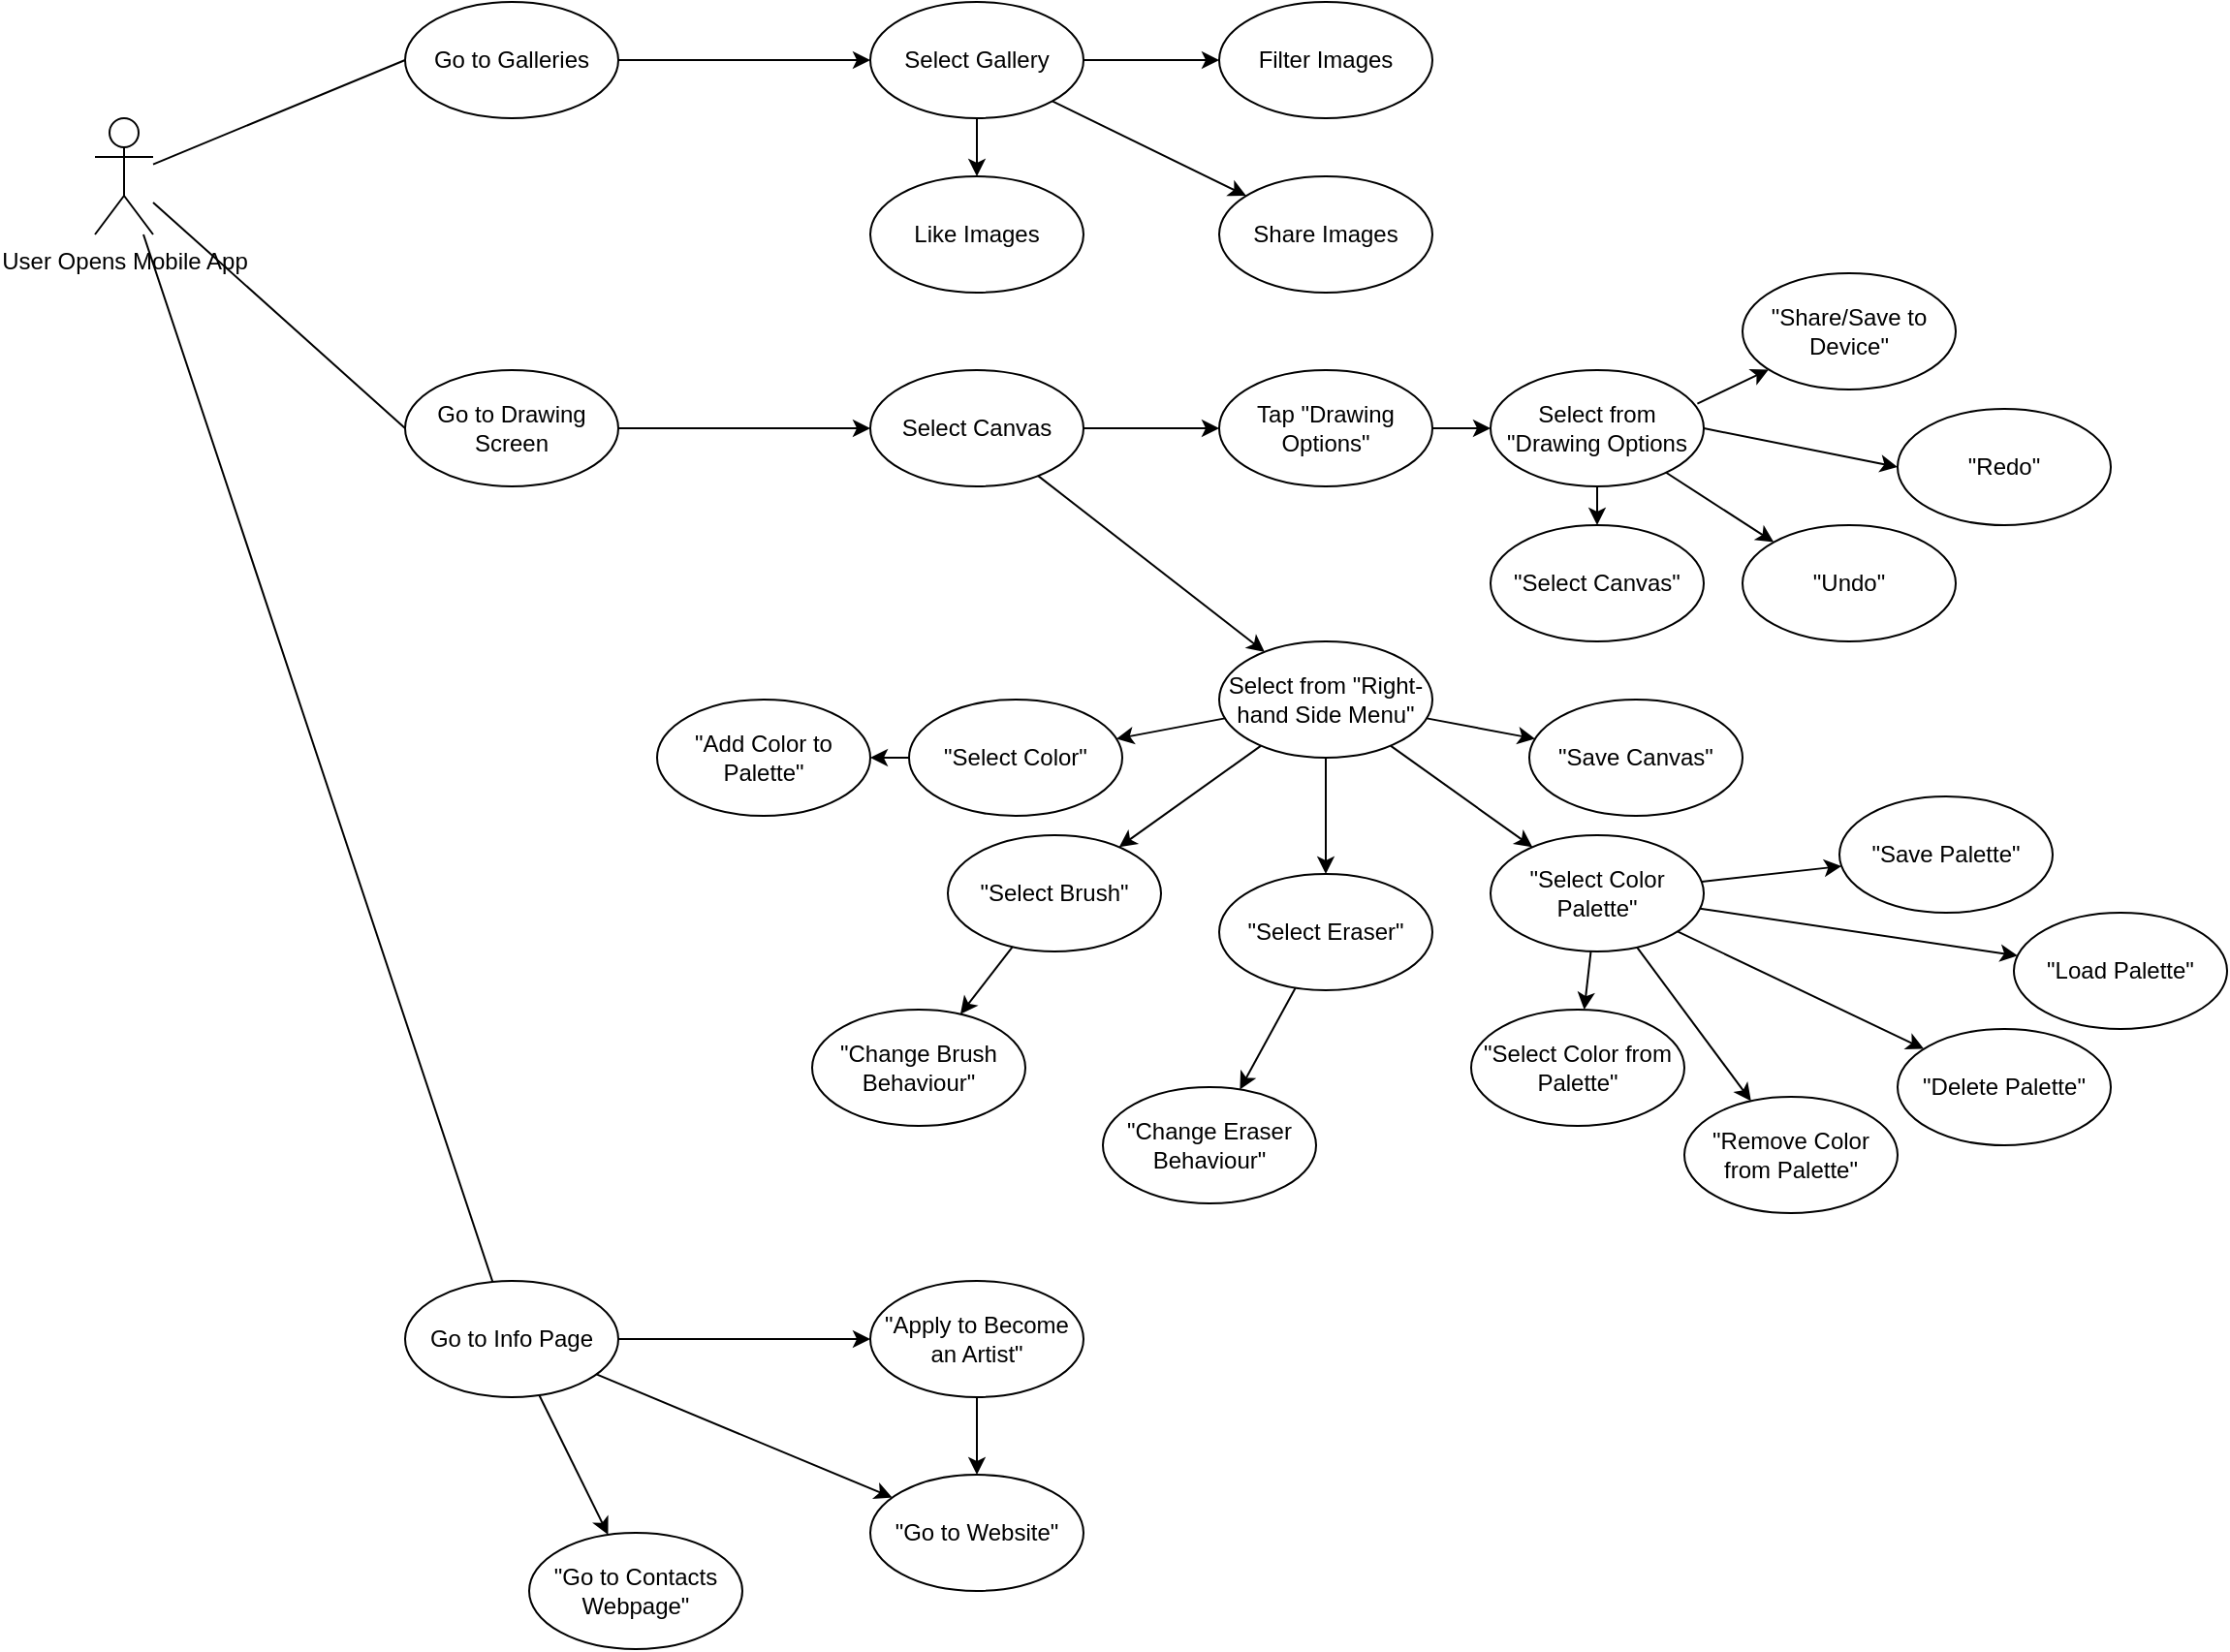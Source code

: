 <mxfile version="13.0.9" type="device"><diagram id="txl30slOBA3MLlbNXTB4" name="Page-1"><mxGraphModel dx="1790" dy="870" grid="1" gridSize="10" guides="1" tooltips="1" connect="1" arrows="1" fold="1" page="1" pageScale="1" pageWidth="827" pageHeight="1169" math="0" shadow="0"><root><mxCell id="0"/><mxCell id="1" parent="0"/><mxCell id="zg-OP3MwCopLcI96b1SN-1" value="User Opens Mobile App" style="shape=umlActor;verticalLabelPosition=bottom;labelBackgroundColor=#ffffff;verticalAlign=top;html=1;outlineConnect=0;" parent="1" vertex="1"><mxGeometry x="80" y="80" width="30" height="60" as="geometry"/></mxCell><mxCell id="zg-OP3MwCopLcI96b1SN-14" value="Go to Galleries" style="ellipse;whiteSpace=wrap;html=1;" parent="1" vertex="1"><mxGeometry x="240" y="20" width="110" height="60" as="geometry"/></mxCell><mxCell id="zg-OP3MwCopLcI96b1SN-28" value="" style="endArrow=none;html=1;entryX=0;entryY=0.5;entryDx=0;entryDy=0;" parent="1" source="zg-OP3MwCopLcI96b1SN-1" target="zg-OP3MwCopLcI96b1SN-14" edge="1"><mxGeometry width="50" height="50" relative="1" as="geometry"><mxPoint x="120" y="140" as="sourcePoint"/><mxPoint x="170" y="90" as="targetPoint"/></mxGeometry></mxCell><mxCell id="OHez4P4Bd9LLeIwilATM-2" value="Select Gallery" style="ellipse;whiteSpace=wrap;html=1;" vertex="1" parent="1"><mxGeometry x="480" y="20" width="110" height="60" as="geometry"/></mxCell><mxCell id="OHez4P4Bd9LLeIwilATM-3" value="Filter Images" style="ellipse;whiteSpace=wrap;html=1;" vertex="1" parent="1"><mxGeometry x="660" y="20" width="110" height="60" as="geometry"/></mxCell><mxCell id="OHez4P4Bd9LLeIwilATM-4" value="Share Images" style="ellipse;whiteSpace=wrap;html=1;" vertex="1" parent="1"><mxGeometry x="660" y="110" width="110" height="60" as="geometry"/></mxCell><mxCell id="OHez4P4Bd9LLeIwilATM-5" value="Like Images" style="ellipse;whiteSpace=wrap;html=1;" vertex="1" parent="1"><mxGeometry x="480" y="110" width="110" height="60" as="geometry"/></mxCell><mxCell id="OHez4P4Bd9LLeIwilATM-6" value="" style="endArrow=classic;html=1;entryX=0;entryY=0.5;entryDx=0;entryDy=0;" edge="1" parent="1" source="zg-OP3MwCopLcI96b1SN-14" target="OHez4P4Bd9LLeIwilATM-2"><mxGeometry width="50" height="50" relative="1" as="geometry"><mxPoint x="490" y="100" as="sourcePoint"/><mxPoint x="470" y="50" as="targetPoint"/></mxGeometry></mxCell><mxCell id="OHez4P4Bd9LLeIwilATM-7" value="" style="endArrow=classic;html=1;exitX=0.5;exitY=1;exitDx=0;exitDy=0;entryX=0.5;entryY=0;entryDx=0;entryDy=0;" edge="1" parent="1" source="OHez4P4Bd9LLeIwilATM-2" target="OHez4P4Bd9LLeIwilATM-5"><mxGeometry width="50" height="50" relative="1" as="geometry"><mxPoint x="500.0" y="60" as="sourcePoint"/><mxPoint x="530.0" y="60" as="targetPoint"/></mxGeometry></mxCell><mxCell id="OHez4P4Bd9LLeIwilATM-8" value="" style="endArrow=classic;html=1;entryX=0;entryY=0.5;entryDx=0;entryDy=0;exitX=1;exitY=0.5;exitDx=0;exitDy=0;" edge="1" parent="1" source="OHez4P4Bd9LLeIwilATM-2" target="OHez4P4Bd9LLeIwilATM-3"><mxGeometry width="50" height="50" relative="1" as="geometry"><mxPoint x="510.0" y="70" as="sourcePoint"/><mxPoint x="540.0" y="70" as="targetPoint"/></mxGeometry></mxCell><mxCell id="OHez4P4Bd9LLeIwilATM-9" value="" style="endArrow=classic;html=1;exitX=1;exitY=1;exitDx=0;exitDy=0;" edge="1" parent="1" source="OHez4P4Bd9LLeIwilATM-2" target="OHez4P4Bd9LLeIwilATM-4"><mxGeometry width="50" height="50" relative="1" as="geometry"><mxPoint x="640.0" y="60" as="sourcePoint"/><mxPoint x="670.0" y="60" as="targetPoint"/></mxGeometry></mxCell><mxCell id="OHez4P4Bd9LLeIwilATM-11" value="Go to Drawing Screen" style="ellipse;whiteSpace=wrap;html=1;" vertex="1" parent="1"><mxGeometry x="240" y="210" width="110" height="60" as="geometry"/></mxCell><mxCell id="OHez4P4Bd9LLeIwilATM-12" value="" style="endArrow=none;html=1;entryX=0;entryY=0.5;entryDx=0;entryDy=0;" edge="1" parent="1" source="zg-OP3MwCopLcI96b1SN-1" target="OHez4P4Bd9LLeIwilATM-11"><mxGeometry width="50" height="50" relative="1" as="geometry"><mxPoint x="120" y="116" as="sourcePoint"/><mxPoint x="330" y="60" as="targetPoint"/></mxGeometry></mxCell><mxCell id="OHez4P4Bd9LLeIwilATM-13" value="Select Canvas" style="ellipse;whiteSpace=wrap;html=1;" vertex="1" parent="1"><mxGeometry x="480" y="210" width="110" height="60" as="geometry"/></mxCell><mxCell id="OHez4P4Bd9LLeIwilATM-14" value="" style="endArrow=classic;html=1;exitX=1;exitY=0.5;exitDx=0;exitDy=0;entryX=0;entryY=0.5;entryDx=0;entryDy=0;" edge="1" parent="1" source="OHez4P4Bd9LLeIwilATM-11" target="OHez4P4Bd9LLeIwilATM-13"><mxGeometry width="50" height="50" relative="1" as="geometry"><mxPoint x="430.0" y="239.71" as="sourcePoint"/><mxPoint x="480" y="240" as="targetPoint"/></mxGeometry></mxCell><mxCell id="OHez4P4Bd9LLeIwilATM-17" value="" style="endArrow=classic;html=1;exitX=1;exitY=0.5;exitDx=0;exitDy=0;entryX=0;entryY=0.5;entryDx=0;entryDy=0;" edge="1" parent="1" source="OHez4P4Bd9LLeIwilATM-13" target="OHez4P4Bd9LLeIwilATM-21"><mxGeometry width="50" height="50" relative="1" as="geometry"><mxPoint x="590.0" y="239.71" as="sourcePoint"/><mxPoint x="630.0" y="240" as="targetPoint"/></mxGeometry></mxCell><mxCell id="OHez4P4Bd9LLeIwilATM-21" value="Tap &quot;Drawing Options&quot;" style="ellipse;whiteSpace=wrap;html=1;" vertex="1" parent="1"><mxGeometry x="660" y="210" width="110" height="60" as="geometry"/></mxCell><mxCell id="OHez4P4Bd9LLeIwilATM-22" value="Select from &quot;Drawing Options" style="ellipse;whiteSpace=wrap;html=1;" vertex="1" parent="1"><mxGeometry x="800" y="210" width="110" height="60" as="geometry"/></mxCell><mxCell id="OHez4P4Bd9LLeIwilATM-23" value="" style="endArrow=classic;html=1;exitX=1;exitY=0.5;exitDx=0;exitDy=0;entryX=0;entryY=0.5;entryDx=0;entryDy=0;" edge="1" parent="1" source="OHez4P4Bd9LLeIwilATM-21" target="OHez4P4Bd9LLeIwilATM-22"><mxGeometry width="50" height="50" relative="1" as="geometry"><mxPoint x="600.0" y="250.0" as="sourcePoint"/><mxPoint x="670.0" y="250.0" as="targetPoint"/></mxGeometry></mxCell><mxCell id="OHez4P4Bd9LLeIwilATM-24" value="&quot;Select Canvas&quot;" style="ellipse;whiteSpace=wrap;html=1;" vertex="1" parent="1"><mxGeometry x="800" y="290" width="110" height="60" as="geometry"/></mxCell><mxCell id="OHez4P4Bd9LLeIwilATM-25" value="&quot;Redo&quot;" style="ellipse;whiteSpace=wrap;html=1;" vertex="1" parent="1"><mxGeometry x="1010" y="230" width="110" height="60" as="geometry"/></mxCell><mxCell id="OHez4P4Bd9LLeIwilATM-26" value="&quot;Share/Save to Device&quot;" style="ellipse;whiteSpace=wrap;html=1;" vertex="1" parent="1"><mxGeometry x="930" y="160" width="110" height="60" as="geometry"/></mxCell><mxCell id="OHez4P4Bd9LLeIwilATM-27" value="&quot;Undo&quot;" style="ellipse;whiteSpace=wrap;html=1;" vertex="1" parent="1"><mxGeometry x="930" y="290" width="110" height="60" as="geometry"/></mxCell><mxCell id="OHez4P4Bd9LLeIwilATM-28" value="" style="endArrow=classic;html=1;exitX=0.97;exitY=0.288;exitDx=0;exitDy=0;exitPerimeter=0;" edge="1" parent="1" source="OHez4P4Bd9LLeIwilATM-22" target="OHez4P4Bd9LLeIwilATM-26"><mxGeometry width="50" height="50" relative="1" as="geometry"><mxPoint x="780.0" y="250.0" as="sourcePoint"/><mxPoint x="810.0" y="250.0" as="targetPoint"/></mxGeometry></mxCell><mxCell id="OHez4P4Bd9LLeIwilATM-29" value="" style="endArrow=classic;html=1;exitX=1;exitY=0.5;exitDx=0;exitDy=0;entryX=0;entryY=0.5;entryDx=0;entryDy=0;" edge="1" parent="1" source="OHez4P4Bd9LLeIwilATM-22" target="OHez4P4Bd9LLeIwilATM-25"><mxGeometry width="50" height="50" relative="1" as="geometry"><mxPoint x="916.7" y="237.28" as="sourcePoint"/><mxPoint x="953.631" y="219.769" as="targetPoint"/></mxGeometry></mxCell><mxCell id="OHez4P4Bd9LLeIwilATM-31" value="" style="endArrow=classic;html=1;entryX=0;entryY=0;entryDx=0;entryDy=0;" edge="1" parent="1" source="OHez4P4Bd9LLeIwilATM-22" target="OHez4P4Bd9LLeIwilATM-27"><mxGeometry width="50" height="50" relative="1" as="geometry"><mxPoint x="920.0" y="250.0" as="sourcePoint"/><mxPoint x="1020" y="270.0" as="targetPoint"/></mxGeometry></mxCell><mxCell id="OHez4P4Bd9LLeIwilATM-32" value="" style="endArrow=classic;html=1;exitX=0.5;exitY=1;exitDx=0;exitDy=0;entryX=0.5;entryY=0;entryDx=0;entryDy=0;" edge="1" parent="1" source="OHez4P4Bd9LLeIwilATM-22" target="OHez4P4Bd9LLeIwilATM-24"><mxGeometry width="50" height="50" relative="1" as="geometry"><mxPoint x="920.0" y="250.0" as="sourcePoint"/><mxPoint x="990.69" y="309.58" as="targetPoint"/></mxGeometry></mxCell><mxCell id="OHez4P4Bd9LLeIwilATM-33" value="Select from &quot;Right-hand Side Menu&quot;" style="ellipse;whiteSpace=wrap;html=1;" vertex="1" parent="1"><mxGeometry x="660" y="350" width="110" height="60" as="geometry"/></mxCell><mxCell id="OHez4P4Bd9LLeIwilATM-34" value="" style="endArrow=classic;html=1;" edge="1" parent="1" source="OHez4P4Bd9LLeIwilATM-13" target="OHez4P4Bd9LLeIwilATM-33"><mxGeometry width="50" height="50" relative="1" as="geometry"><mxPoint x="600.0" y="250.0" as="sourcePoint"/><mxPoint x="670.0" y="250.0" as="targetPoint"/></mxGeometry></mxCell><mxCell id="OHez4P4Bd9LLeIwilATM-35" value="&quot;Select Color&quot;" style="ellipse;whiteSpace=wrap;html=1;" vertex="1" parent="1"><mxGeometry x="500" y="380" width="110" height="60" as="geometry"/></mxCell><mxCell id="OHez4P4Bd9LLeIwilATM-36" value="&quot;Select Brush&quot;" style="ellipse;whiteSpace=wrap;html=1;" vertex="1" parent="1"><mxGeometry x="520" y="450" width="110" height="60" as="geometry"/></mxCell><mxCell id="OHez4P4Bd9LLeIwilATM-37" value="" style="endArrow=classic;html=1;" edge="1" parent="1" source="OHez4P4Bd9LLeIwilATM-33" target="OHez4P4Bd9LLeIwilATM-35"><mxGeometry width="50" height="50" relative="1" as="geometry"><mxPoint x="900.549" y="272.891" as="sourcePoint"/><mxPoint x="956.068" y="308.809" as="targetPoint"/></mxGeometry></mxCell><mxCell id="OHez4P4Bd9LLeIwilATM-38" value="&quot;Save Canvas&quot;" style="ellipse;whiteSpace=wrap;html=1;" vertex="1" parent="1"><mxGeometry x="820" y="380" width="110" height="60" as="geometry"/></mxCell><mxCell id="OHez4P4Bd9LLeIwilATM-39" value="&quot;Select Eraser&quot;" style="ellipse;whiteSpace=wrap;html=1;" vertex="1" parent="1"><mxGeometry x="660" y="470" width="110" height="60" as="geometry"/></mxCell><mxCell id="OHez4P4Bd9LLeIwilATM-40" value="&quot;Select Color Palette&quot;" style="ellipse;whiteSpace=wrap;html=1;" vertex="1" parent="1"><mxGeometry x="800" y="450" width="110" height="60" as="geometry"/></mxCell><mxCell id="OHez4P4Bd9LLeIwilATM-41" value="" style="endArrow=classic;html=1;" edge="1" parent="1" source="OHez4P4Bd9LLeIwilATM-33" target="OHez4P4Bd9LLeIwilATM-36"><mxGeometry width="50" height="50" relative="1" as="geometry"><mxPoint x="672.94" y="399.678" as="sourcePoint"/><mxPoint x="617.076" y="410.348" as="targetPoint"/></mxGeometry></mxCell><mxCell id="OHez4P4Bd9LLeIwilATM-42" value="" style="endArrow=classic;html=1;" edge="1" parent="1" source="OHez4P4Bd9LLeIwilATM-33" target="OHez4P4Bd9LLeIwilATM-39"><mxGeometry width="50" height="50" relative="1" as="geometry"><mxPoint x="682.94" y="409.678" as="sourcePoint"/><mxPoint x="615.542" y="465.051" as="targetPoint"/></mxGeometry></mxCell><mxCell id="OHez4P4Bd9LLeIwilATM-43" value="" style="endArrow=classic;html=1;" edge="1" parent="1" source="OHez4P4Bd9LLeIwilATM-33" target="OHez4P4Bd9LLeIwilATM-40"><mxGeometry width="50" height="50" relative="1" as="geometry"><mxPoint x="725.0" y="420.0" as="sourcePoint"/><mxPoint x="725.0" y="480" as="targetPoint"/></mxGeometry></mxCell><mxCell id="OHez4P4Bd9LLeIwilATM-44" value="" style="endArrow=classic;html=1;" edge="1" parent="1" source="OHez4P4Bd9LLeIwilATM-33" target="OHez4P4Bd9LLeIwilATM-38"><mxGeometry width="50" height="50" relative="1" as="geometry"><mxPoint x="758.38" y="413.843" as="sourcePoint"/><mxPoint x="831.62" y="466.157" as="targetPoint"/></mxGeometry></mxCell><mxCell id="OHez4P4Bd9LLeIwilATM-48" value="&quot;Add Color to Palette&quot;" style="ellipse;whiteSpace=wrap;html=1;" vertex="1" parent="1"><mxGeometry x="370" y="380" width="110" height="60" as="geometry"/></mxCell><mxCell id="OHez4P4Bd9LLeIwilATM-50" value="" style="endArrow=classic;html=1;" edge="1" parent="1" source="OHez4P4Bd9LLeIwilATM-35" target="OHez4P4Bd9LLeIwilATM-48"><mxGeometry width="50" height="50" relative="1" as="geometry"><mxPoint x="672.94" y="399.678" as="sourcePoint"/><mxPoint x="617.076" y="410.348" as="targetPoint"/></mxGeometry></mxCell><mxCell id="OHez4P4Bd9LLeIwilATM-52" value="&quot;Change Brush Behaviour&quot;" style="ellipse;whiteSpace=wrap;html=1;" vertex="1" parent="1"><mxGeometry x="450" y="540" width="110" height="60" as="geometry"/></mxCell><mxCell id="OHez4P4Bd9LLeIwilATM-53" value="" style="endArrow=classic;html=1;" edge="1" parent="1" source="OHez4P4Bd9LLeIwilATM-36" target="OHez4P4Bd9LLeIwilATM-52"><mxGeometry width="50" height="50" relative="1" as="geometry"><mxPoint x="691.62" y="413.843" as="sourcePoint"/><mxPoint x="618.38" y="466.157" as="targetPoint"/></mxGeometry></mxCell><mxCell id="OHez4P4Bd9LLeIwilATM-54" value="&quot;Change Eraser Behaviour&quot;" style="ellipse;whiteSpace=wrap;html=1;" vertex="1" parent="1"><mxGeometry x="600" y="580" width="110" height="60" as="geometry"/></mxCell><mxCell id="OHez4P4Bd9LLeIwilATM-55" value="" style="endArrow=classic;html=1;" edge="1" parent="1" source="OHez4P4Bd9LLeIwilATM-39" target="OHez4P4Bd9LLeIwilATM-54"><mxGeometry width="50" height="50" relative="1" as="geometry"><mxPoint x="585.0" y="520" as="sourcePoint"/><mxPoint x="585.0" y="550" as="targetPoint"/></mxGeometry></mxCell><mxCell id="OHez4P4Bd9LLeIwilATM-56" value="&quot;Select Color from Palette&quot;" style="ellipse;whiteSpace=wrap;html=1;" vertex="1" parent="1"><mxGeometry x="790" y="540" width="110" height="60" as="geometry"/></mxCell><mxCell id="OHez4P4Bd9LLeIwilATM-57" value="&quot;Remove Color from Palette&quot;" style="ellipse;whiteSpace=wrap;html=1;" vertex="1" parent="1"><mxGeometry x="900" y="585" width="110" height="60" as="geometry"/></mxCell><mxCell id="OHez4P4Bd9LLeIwilATM-58" value="&quot;Delete Palette&quot;" style="ellipse;whiteSpace=wrap;html=1;" vertex="1" parent="1"><mxGeometry x="1010" y="550" width="110" height="60" as="geometry"/></mxCell><mxCell id="OHez4P4Bd9LLeIwilATM-59" value="&quot;Load Palette&quot;" style="ellipse;whiteSpace=wrap;html=1;" vertex="1" parent="1"><mxGeometry x="1070" y="490" width="110" height="60" as="geometry"/></mxCell><mxCell id="OHez4P4Bd9LLeIwilATM-60" value="&quot;Save Palette&quot;" style="ellipse;whiteSpace=wrap;html=1;" vertex="1" parent="1"><mxGeometry x="980" y="430" width="110" height="60" as="geometry"/></mxCell><mxCell id="OHez4P4Bd9LLeIwilATM-61" value="" style="endArrow=classic;html=1;" edge="1" parent="1" source="OHez4P4Bd9LLeIwilATM-40" target="OHez4P4Bd9LLeIwilATM-56"><mxGeometry width="50" height="50" relative="1" as="geometry"><mxPoint x="725.0" y="540" as="sourcePoint"/><mxPoint x="725.0" y="565" as="targetPoint"/></mxGeometry></mxCell><mxCell id="OHez4P4Bd9LLeIwilATM-62" value="" style="endArrow=classic;html=1;" edge="1" parent="1" source="OHez4P4Bd9LLeIwilATM-40" target="OHez4P4Bd9LLeIwilATM-57"><mxGeometry width="50" height="50" relative="1" as="geometry"><mxPoint x="861.901" y="519.952" as="sourcePoint"/><mxPoint x="858.225" y="550.052" as="targetPoint"/></mxGeometry></mxCell><mxCell id="OHez4P4Bd9LLeIwilATM-63" value="" style="endArrow=classic;html=1;" edge="1" parent="1" source="OHez4P4Bd9LLeIwilATM-40" target="OHez4P4Bd9LLeIwilATM-58"><mxGeometry width="50" height="50" relative="1" as="geometry"><mxPoint x="885.633" y="517.809" as="sourcePoint"/><mxPoint x="944.328" y="597.2" as="targetPoint"/></mxGeometry></mxCell><mxCell id="OHez4P4Bd9LLeIwilATM-64" value="" style="endArrow=classic;html=1;" edge="1" parent="1" source="OHez4P4Bd9LLeIwilATM-40" target="OHez4P4Bd9LLeIwilATM-59"><mxGeometry width="50" height="50" relative="1" as="geometry"><mxPoint x="906.462" y="509.711" as="sourcePoint"/><mxPoint x="1033.597" y="570.252" as="targetPoint"/></mxGeometry></mxCell><mxCell id="OHez4P4Bd9LLeIwilATM-65" value="" style="endArrow=classic;html=1;" edge="1" parent="1" source="OHez4P4Bd9LLeIwilATM-40" target="OHez4P4Bd9LLeIwilATM-60"><mxGeometry width="50" height="50" relative="1" as="geometry"><mxPoint x="918.118" y="497.782" as="sourcePoint"/><mxPoint x="1081.928" y="522.127" as="targetPoint"/></mxGeometry></mxCell><mxCell id="OHez4P4Bd9LLeIwilATM-66" value="Go to Info Page" style="ellipse;whiteSpace=wrap;html=1;" vertex="1" parent="1"><mxGeometry x="240" y="680" width="110" height="60" as="geometry"/></mxCell><mxCell id="OHez4P4Bd9LLeIwilATM-67" value="" style="endArrow=none;html=1;" edge="1" parent="1" source="zg-OP3MwCopLcI96b1SN-1" target="OHez4P4Bd9LLeIwilATM-66"><mxGeometry width="50" height="50" relative="1" as="geometry"><mxPoint x="120" y="133.448" as="sourcePoint"/><mxPoint x="250" y="250" as="targetPoint"/></mxGeometry></mxCell><mxCell id="OHez4P4Bd9LLeIwilATM-68" value="&quot;Apply to Become an Artist&quot;" style="ellipse;whiteSpace=wrap;html=1;" vertex="1" parent="1"><mxGeometry x="480" y="680" width="110" height="60" as="geometry"/></mxCell><mxCell id="OHez4P4Bd9LLeIwilATM-69" value="&quot;Go to Website&quot;" style="ellipse;whiteSpace=wrap;html=1;" vertex="1" parent="1"><mxGeometry x="480" y="780" width="110" height="60" as="geometry"/></mxCell><mxCell id="OHez4P4Bd9LLeIwilATM-70" value="&quot;Go to Contacts Webpage&quot;" style="ellipse;whiteSpace=wrap;html=1;" vertex="1" parent="1"><mxGeometry x="304" y="810" width="110" height="60" as="geometry"/></mxCell><mxCell id="OHez4P4Bd9LLeIwilATM-71" value="" style="endArrow=classic;html=1;" edge="1" parent="1" source="OHez4P4Bd9LLeIwilATM-66" target="OHez4P4Bd9LLeIwilATM-68"><mxGeometry width="50" height="50" relative="1" as="geometry"><mxPoint x="563.379" y="517.585" as="sourcePoint"/><mxPoint x="536.48" y="552.383" as="targetPoint"/></mxGeometry></mxCell><mxCell id="OHez4P4Bd9LLeIwilATM-72" value="" style="endArrow=classic;html=1;" edge="1" parent="1" source="OHez4P4Bd9LLeIwilATM-66" target="OHez4P4Bd9LLeIwilATM-69"><mxGeometry width="50" height="50" relative="1" as="geometry"><mxPoint x="360" y="720" as="sourcePoint"/><mxPoint x="490.0" y="720" as="targetPoint"/></mxGeometry></mxCell><mxCell id="OHez4P4Bd9LLeIwilATM-73" value="" style="endArrow=classic;html=1;" edge="1" parent="1" source="OHez4P4Bd9LLeIwilATM-66" target="OHez4P4Bd9LLeIwilATM-70"><mxGeometry width="50" height="50" relative="1" as="geometry"><mxPoint x="348.693" y="738.221" as="sourcePoint"/><mxPoint x="501.293" y="801.789" as="targetPoint"/></mxGeometry></mxCell><mxCell id="OHez4P4Bd9LLeIwilATM-76" value="" style="endArrow=classic;html=1;" edge="1" parent="1" source="OHez4P4Bd9LLeIwilATM-68" target="OHez4P4Bd9LLeIwilATM-69"><mxGeometry width="50" height="50" relative="1" as="geometry"><mxPoint x="360" y="720" as="sourcePoint"/><mxPoint x="490.0" y="720" as="targetPoint"/></mxGeometry></mxCell></root></mxGraphModel></diagram></mxfile>